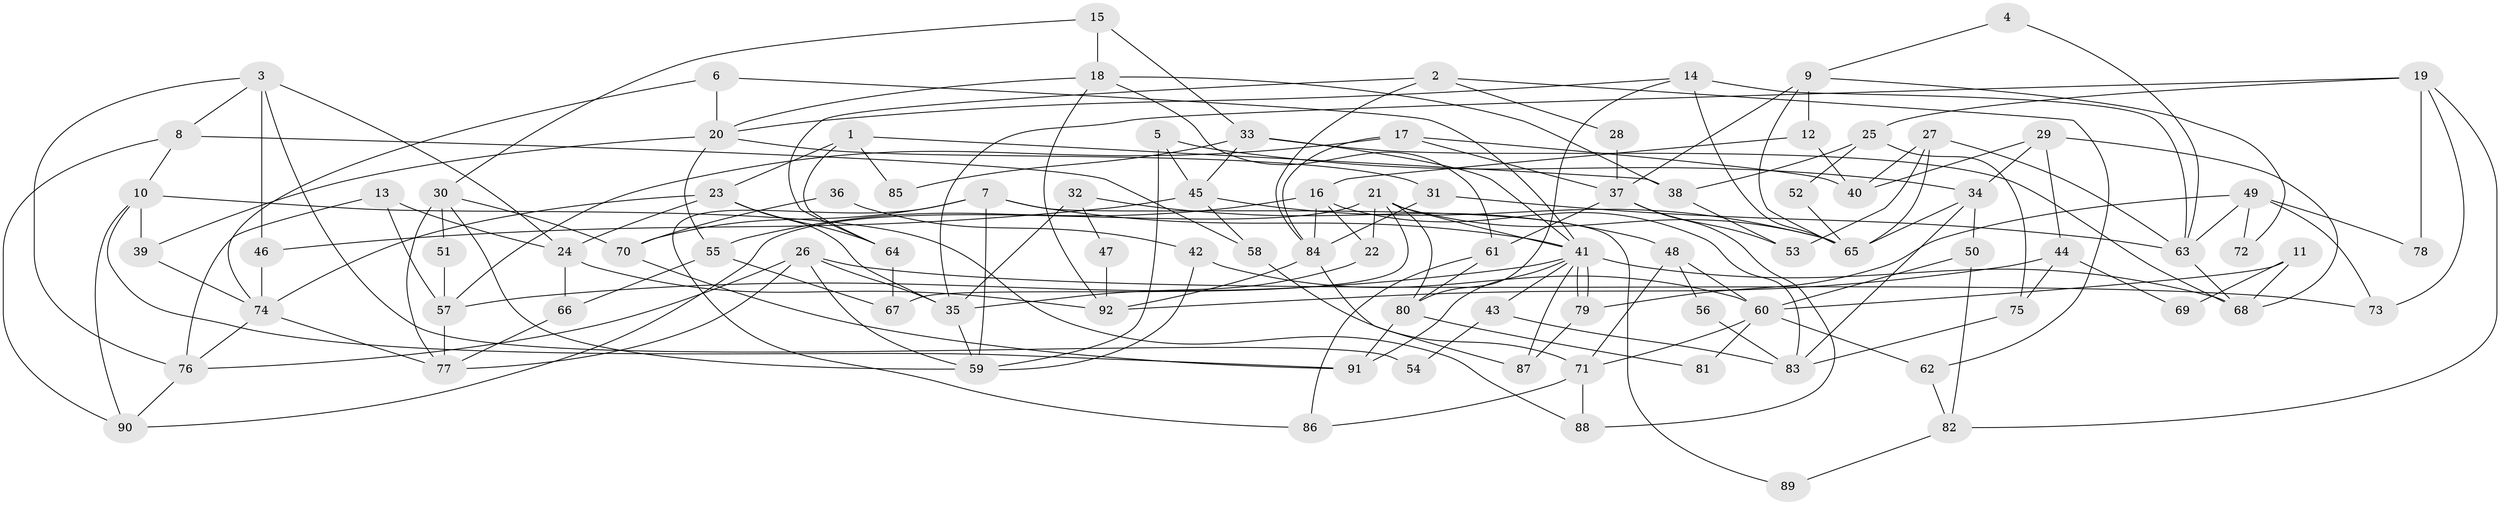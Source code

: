 // Generated by graph-tools (version 1.1) at 2025/15/03/09/25 04:15:10]
// undirected, 92 vertices, 184 edges
graph export_dot {
graph [start="1"]
  node [color=gray90,style=filled];
  1;
  2;
  3;
  4;
  5;
  6;
  7;
  8;
  9;
  10;
  11;
  12;
  13;
  14;
  15;
  16;
  17;
  18;
  19;
  20;
  21;
  22;
  23;
  24;
  25;
  26;
  27;
  28;
  29;
  30;
  31;
  32;
  33;
  34;
  35;
  36;
  37;
  38;
  39;
  40;
  41;
  42;
  43;
  44;
  45;
  46;
  47;
  48;
  49;
  50;
  51;
  52;
  53;
  54;
  55;
  56;
  57;
  58;
  59;
  60;
  61;
  62;
  63;
  64;
  65;
  66;
  67;
  68;
  69;
  70;
  71;
  72;
  73;
  74;
  75;
  76;
  77;
  78;
  79;
  80;
  81;
  82;
  83;
  84;
  85;
  86;
  87;
  88;
  89;
  90;
  91;
  92;
  1 -- 38;
  1 -- 64;
  1 -- 23;
  1 -- 85;
  2 -- 64;
  2 -- 84;
  2 -- 28;
  2 -- 62;
  3 -- 76;
  3 -- 24;
  3 -- 8;
  3 -- 46;
  3 -- 54;
  4 -- 63;
  4 -- 9;
  5 -- 59;
  5 -- 45;
  5 -- 34;
  6 -- 20;
  6 -- 74;
  6 -- 41;
  7 -- 41;
  7 -- 59;
  7 -- 70;
  7 -- 86;
  7 -- 89;
  8 -- 90;
  8 -- 10;
  8 -- 58;
  9 -- 65;
  9 -- 12;
  9 -- 37;
  9 -- 72;
  10 -- 91;
  10 -- 39;
  10 -- 88;
  10 -- 90;
  11 -- 60;
  11 -- 68;
  11 -- 69;
  12 -- 16;
  12 -- 40;
  13 -- 57;
  13 -- 76;
  13 -- 24;
  14 -- 20;
  14 -- 80;
  14 -- 63;
  14 -- 65;
  15 -- 33;
  15 -- 18;
  15 -- 30;
  16 -- 55;
  16 -- 84;
  16 -- 22;
  16 -- 83;
  17 -- 37;
  17 -- 40;
  17 -- 57;
  17 -- 84;
  18 -- 38;
  18 -- 20;
  18 -- 61;
  18 -- 92;
  19 -- 35;
  19 -- 73;
  19 -- 25;
  19 -- 78;
  19 -- 82;
  20 -- 39;
  20 -- 31;
  20 -- 55;
  21 -- 41;
  21 -- 65;
  21 -- 22;
  21 -- 67;
  21 -- 80;
  21 -- 90;
  22 -- 35;
  23 -- 74;
  23 -- 24;
  23 -- 35;
  23 -- 64;
  24 -- 66;
  24 -- 92;
  25 -- 75;
  25 -- 38;
  25 -- 52;
  26 -- 77;
  26 -- 35;
  26 -- 59;
  26 -- 73;
  26 -- 76;
  27 -- 63;
  27 -- 65;
  27 -- 40;
  27 -- 53;
  28 -- 37;
  29 -- 68;
  29 -- 34;
  29 -- 40;
  29 -- 44;
  30 -- 59;
  30 -- 51;
  30 -- 70;
  30 -- 77;
  31 -- 63;
  31 -- 84;
  32 -- 48;
  32 -- 35;
  32 -- 47;
  33 -- 45;
  33 -- 41;
  33 -- 68;
  33 -- 85;
  34 -- 65;
  34 -- 50;
  34 -- 83;
  35 -- 59;
  36 -- 42;
  36 -- 70;
  37 -- 61;
  37 -- 53;
  37 -- 88;
  38 -- 53;
  39 -- 74;
  41 -- 79;
  41 -- 79;
  41 -- 43;
  41 -- 57;
  41 -- 68;
  41 -- 87;
  41 -- 91;
  42 -- 60;
  42 -- 59;
  43 -- 83;
  43 -- 54;
  44 -- 92;
  44 -- 69;
  44 -- 75;
  45 -- 58;
  45 -- 46;
  45 -- 65;
  46 -- 74;
  47 -- 92;
  48 -- 71;
  48 -- 60;
  48 -- 56;
  49 -- 63;
  49 -- 79;
  49 -- 72;
  49 -- 73;
  49 -- 78;
  50 -- 60;
  50 -- 82;
  51 -- 57;
  52 -- 65;
  55 -- 66;
  55 -- 67;
  56 -- 83;
  57 -- 77;
  58 -- 71;
  60 -- 62;
  60 -- 71;
  60 -- 81;
  61 -- 80;
  61 -- 86;
  62 -- 82;
  63 -- 68;
  64 -- 67;
  66 -- 77;
  70 -- 91;
  71 -- 88;
  71 -- 86;
  74 -- 77;
  74 -- 76;
  75 -- 83;
  76 -- 90;
  79 -- 87;
  80 -- 91;
  80 -- 81;
  82 -- 89;
  84 -- 92;
  84 -- 87;
}
